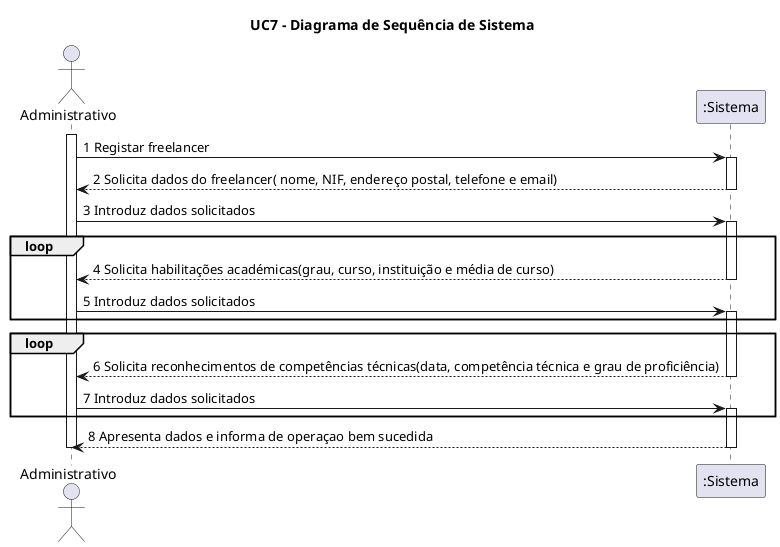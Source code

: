 @startuml

title UC7 - Diagrama de Sequência de Sistema

actor Administrativo
activate Administrativo

Administrativo -> ":Sistema" : 1 Registar freelancer
activate ":Sistema"
":Sistema" --> Administrativo : 2 Solicita dados do freelancer( nome, NIF, endereço postal, telefone e email)
deactivate ":Sistema"
Administrativo -> ":Sistema" : 3 Introduz dados solicitados
activate ":Sistema"
loop
":Sistema" --> Administrativo : 4 Solicita habilitações académicas(grau, curso, instituição e média de curso)
deactivate ":Sistema"
Administrativo -> ":Sistema" : 5 Introduz dados solicitados
activate ":Sistema"
end 
loop
":Sistema" --> Administrativo : 6 Solicita reconhecimentos de competências técnicas(data, competência técnica e grau de proficiência)
deactivate ":Sistema"
Administrativo -> ":Sistema" : 7 Introduz dados solicitados
activate ":Sistema"
end 
":Sistema" --> Administrativo : 8 Apresenta dados e informa de operaçao bem sucedida
deactivate ":Sistema"
deactivate Administrativo

@enduml
